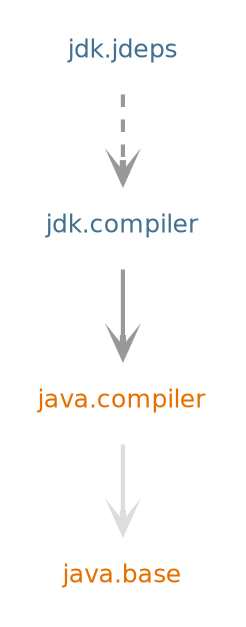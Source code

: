 digraph "jdk.jdeps" {
  nodesep=.5;
  ranksep=0.600000;
  pencolor=transparent;
  node [shape=plaintext, fontcolor="#000000", fontname="DejaVuSans", fontsize=12, margin=".2,.2"];
  edge [penwidth=2, color="#999999", arrowhead=open, arrowsize=1];
  {rank=same "java.compiler"}
  subgraph se {
  "java.base" [fontcolor="#e76f00", group=java];
  "java.compiler" [fontcolor="#e76f00", group=java];
  }
  subgraph jdk {
  "jdk.compiler" [fontcolor="#437291", group=jdk];
  "jdk.jdeps" [fontcolor="#437291", group=jdk];
  }
  "java.compiler" -> "java.base" [color="#dddddd", weight=10];
  "jdk.compiler" -> "java.compiler" [];
  "jdk.jdeps" -> "jdk.compiler" [style="dashed"];
}
